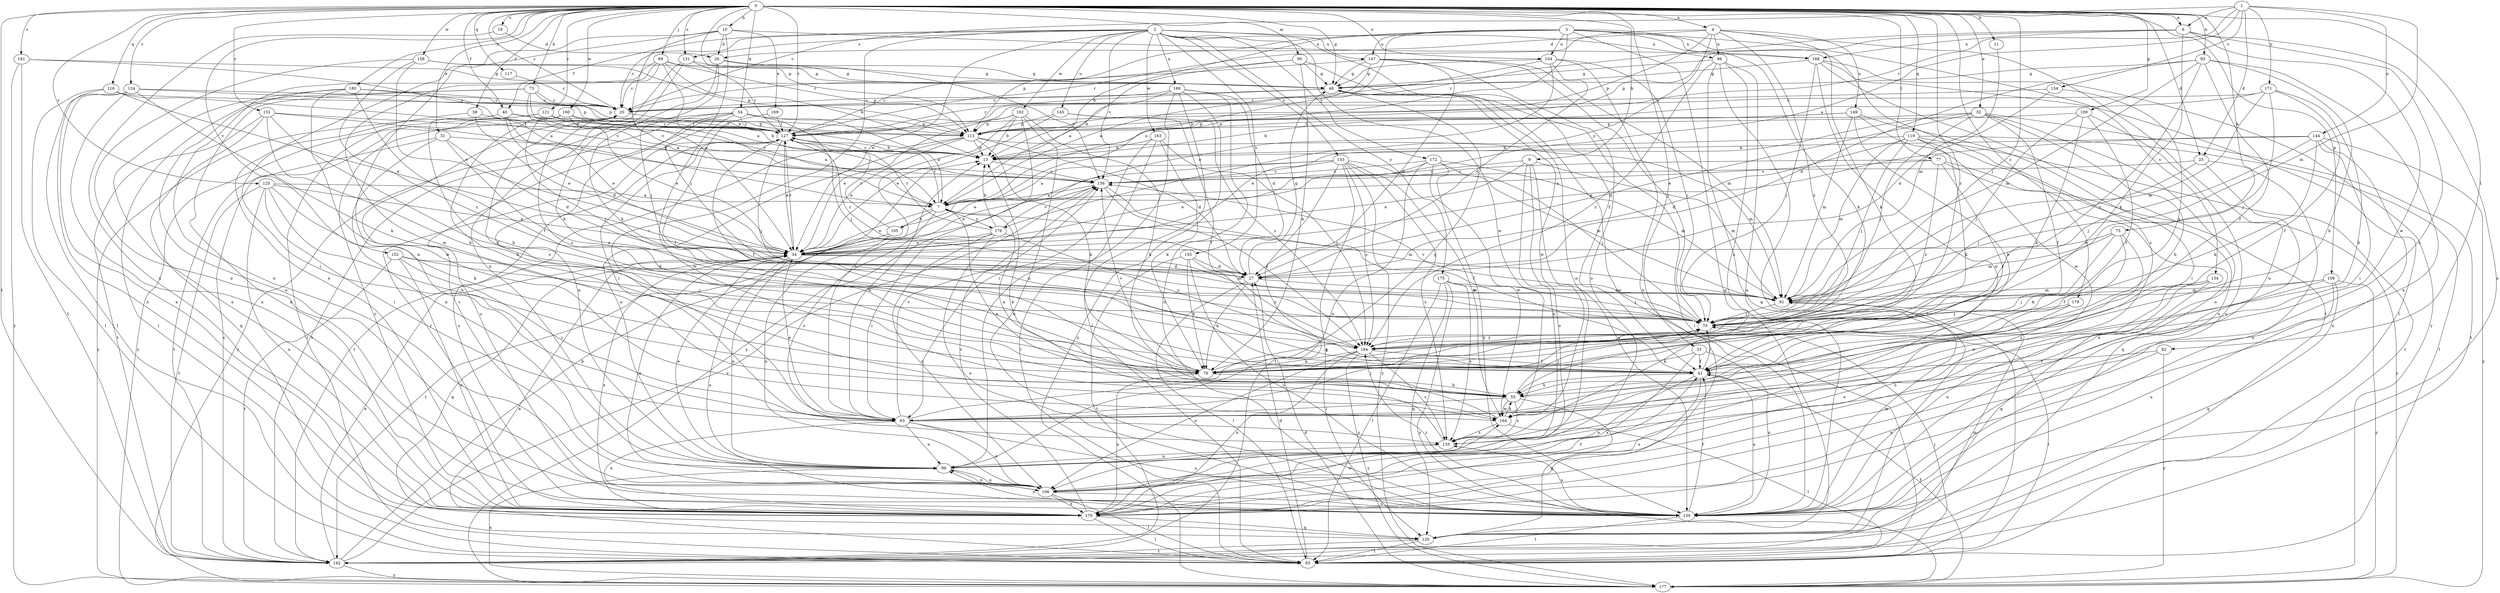 strict digraph  {
0;
1;
2;
3;
4;
6;
7;
9;
10;
11;
13;
19;
20;
25;
26;
27;
31;
32;
33;
34;
38;
40;
41;
48;
54;
55;
63;
69;
70;
73;
75;
76;
77;
82;
83;
90;
91;
93;
96;
99;
104;
105;
106;
108;
109;
113;
116;
117;
119;
120;
121;
124;
125;
127;
131;
133;
134;
135;
142;
144;
145;
147;
149;
150;
151;
152;
154;
155;
156;
158;
160;
162;
163;
164;
166;
168;
169;
170;
171;
172;
175;
176;
177;
178;
180;
181;
184;
0 -> 4  [label=a];
0 -> 6  [label=a];
0 -> 9  [label=b];
0 -> 10  [label=b];
0 -> 11  [label=b];
0 -> 19  [label=c];
0 -> 20  [label=c];
0 -> 25  [label=d];
0 -> 31  [label=e];
0 -> 32  [label=e];
0 -> 33  [label=e];
0 -> 38  [label=f];
0 -> 40  [label=f];
0 -> 48  [label=g];
0 -> 54  [label=h];
0 -> 69  [label=j];
0 -> 70  [label=j];
0 -> 73  [label=k];
0 -> 75  [label=k];
0 -> 77  [label=l];
0 -> 82  [label=l];
0 -> 90  [label=m];
0 -> 93  [label=n];
0 -> 104  [label=o];
0 -> 108  [label=p];
0 -> 109  [label=p];
0 -> 113  [label=p];
0 -> 116  [label=q];
0 -> 117  [label=q];
0 -> 119  [label=q];
0 -> 121  [label=r];
0 -> 124  [label=r];
0 -> 125  [label=r];
0 -> 127  [label=r];
0 -> 131  [label=s];
0 -> 142  [label=t];
0 -> 151  [label=v];
0 -> 152  [label=v];
0 -> 158  [label=w];
0 -> 160  [label=w];
0 -> 178  [label=z];
0 -> 180  [label=z];
0 -> 181  [label=z];
0 -> 184  [label=z];
1 -> 6  [label=a];
1 -> 7  [label=a];
1 -> 20  [label=c];
1 -> 25  [label=d];
1 -> 91  [label=m];
1 -> 127  [label=r];
1 -> 144  [label=u];
1 -> 154  [label=v];
1 -> 171  [label=y];
2 -> 20  [label=c];
2 -> 34  [label=e];
2 -> 40  [label=f];
2 -> 41  [label=f];
2 -> 63  [label=i];
2 -> 96  [label=n];
2 -> 131  [label=s];
2 -> 133  [label=s];
2 -> 145  [label=u];
2 -> 147  [label=u];
2 -> 155  [label=v];
2 -> 156  [label=v];
2 -> 162  [label=w];
2 -> 163  [label=w];
2 -> 164  [label=w];
2 -> 166  [label=x];
2 -> 172  [label=y];
2 -> 175  [label=y];
3 -> 7  [label=a];
3 -> 13  [label=b];
3 -> 76  [label=k];
3 -> 104  [label=o];
3 -> 105  [label=o];
3 -> 113  [label=p];
3 -> 120  [label=q];
3 -> 134  [label=s];
3 -> 135  [label=s];
3 -> 147  [label=u];
3 -> 168  [label=x];
4 -> 26  [label=d];
4 -> 76  [label=k];
4 -> 96  [label=n];
4 -> 113  [label=p];
4 -> 127  [label=r];
4 -> 149  [label=u];
4 -> 150  [label=u];
4 -> 176  [label=y];
4 -> 184  [label=z];
6 -> 76  [label=k];
6 -> 113  [label=p];
6 -> 127  [label=r];
6 -> 135  [label=s];
6 -> 150  [label=u];
6 -> 164  [label=w];
6 -> 168  [label=x];
7 -> 34  [label=e];
7 -> 91  [label=m];
7 -> 105  [label=o];
7 -> 127  [label=r];
7 -> 135  [label=s];
7 -> 176  [label=y];
9 -> 34  [label=e];
9 -> 91  [label=m];
9 -> 99  [label=n];
9 -> 106  [label=o];
9 -> 150  [label=u];
9 -> 156  [label=v];
10 -> 26  [label=d];
10 -> 34  [label=e];
10 -> 70  [label=j];
10 -> 99  [label=n];
10 -> 168  [label=x];
10 -> 169  [label=x];
10 -> 170  [label=x];
11 -> 91  [label=m];
13 -> 127  [label=r];
13 -> 156  [label=v];
19 -> 26  [label=d];
19 -> 170  [label=x];
20 -> 127  [label=r];
25 -> 70  [label=j];
25 -> 150  [label=u];
25 -> 156  [label=v];
25 -> 170  [label=x];
26 -> 48  [label=g];
26 -> 70  [label=j];
26 -> 76  [label=k];
26 -> 156  [label=v];
27 -> 48  [label=g];
27 -> 76  [label=k];
27 -> 83  [label=l];
27 -> 91  [label=m];
27 -> 127  [label=r];
31 -> 13  [label=b];
31 -> 27  [label=d];
31 -> 99  [label=n];
31 -> 142  [label=t];
31 -> 184  [label=z];
32 -> 27  [label=d];
32 -> 34  [label=e];
32 -> 41  [label=f];
32 -> 55  [label=h];
32 -> 70  [label=j];
32 -> 106  [label=o];
32 -> 113  [label=p];
32 -> 142  [label=t];
33 -> 41  [label=f];
33 -> 76  [label=k];
33 -> 150  [label=u];
33 -> 170  [label=x];
34 -> 27  [label=d];
34 -> 91  [label=m];
34 -> 99  [label=n];
34 -> 120  [label=q];
34 -> 127  [label=r];
34 -> 150  [label=u];
34 -> 170  [label=x];
38 -> 34  [label=e];
38 -> 63  [label=i];
38 -> 127  [label=r];
40 -> 27  [label=d];
40 -> 34  [label=e];
40 -> 76  [label=k];
40 -> 113  [label=p];
40 -> 127  [label=r];
41 -> 55  [label=h];
41 -> 70  [label=j];
41 -> 106  [label=o];
41 -> 150  [label=u];
41 -> 170  [label=x];
48 -> 20  [label=c];
48 -> 83  [label=l];
48 -> 99  [label=n];
48 -> 127  [label=r];
48 -> 164  [label=w];
54 -> 7  [label=a];
54 -> 70  [label=j];
54 -> 99  [label=n];
54 -> 113  [label=p];
54 -> 127  [label=r];
54 -> 142  [label=t];
54 -> 150  [label=u];
54 -> 164  [label=w];
54 -> 177  [label=y];
55 -> 7  [label=a];
55 -> 20  [label=c];
55 -> 63  [label=i];
55 -> 70  [label=j];
55 -> 120  [label=q];
55 -> 135  [label=s];
55 -> 164  [label=w];
63 -> 13  [label=b];
63 -> 34  [label=e];
63 -> 48  [label=g];
63 -> 70  [label=j];
63 -> 99  [label=n];
63 -> 106  [label=o];
63 -> 135  [label=s];
63 -> 150  [label=u];
63 -> 156  [label=v];
63 -> 170  [label=x];
69 -> 7  [label=a];
69 -> 13  [label=b];
69 -> 20  [label=c];
69 -> 48  [label=g];
69 -> 106  [label=o];
69 -> 113  [label=p];
69 -> 164  [label=w];
70 -> 83  [label=l];
70 -> 156  [label=v];
70 -> 184  [label=z];
73 -> 7  [label=a];
73 -> 13  [label=b];
73 -> 20  [label=c];
73 -> 83  [label=l];
73 -> 156  [label=v];
73 -> 170  [label=x];
75 -> 34  [label=e];
75 -> 41  [label=f];
75 -> 76  [label=k];
75 -> 91  [label=m];
75 -> 135  [label=s];
76 -> 20  [label=c];
76 -> 55  [label=h];
76 -> 70  [label=j];
76 -> 156  [label=v];
76 -> 170  [label=x];
77 -> 7  [label=a];
77 -> 41  [label=f];
77 -> 120  [label=q];
77 -> 156  [label=v];
77 -> 177  [label=y];
77 -> 184  [label=z];
82 -> 41  [label=f];
82 -> 170  [label=x];
82 -> 177  [label=y];
83 -> 27  [label=d];
83 -> 34  [label=e];
83 -> 70  [label=j];
90 -> 7  [label=a];
90 -> 48  [label=g];
90 -> 76  [label=k];
90 -> 127  [label=r];
90 -> 150  [label=u];
91 -> 70  [label=j];
93 -> 27  [label=d];
93 -> 41  [label=f];
93 -> 48  [label=g];
93 -> 55  [label=h];
93 -> 91  [label=m];
93 -> 170  [label=x];
93 -> 184  [label=z];
96 -> 48  [label=g];
96 -> 83  [label=l];
96 -> 120  [label=q];
96 -> 135  [label=s];
96 -> 150  [label=u];
96 -> 184  [label=z];
99 -> 34  [label=e];
99 -> 106  [label=o];
104 -> 27  [label=d];
104 -> 34  [label=e];
104 -> 48  [label=g];
104 -> 70  [label=j];
104 -> 127  [label=r];
104 -> 170  [label=x];
105 -> 106  [label=o];
105 -> 127  [label=r];
105 -> 142  [label=t];
106 -> 20  [label=c];
106 -> 34  [label=e];
106 -> 83  [label=l];
106 -> 99  [label=n];
106 -> 150  [label=u];
106 -> 170  [label=x];
108 -> 70  [label=j];
108 -> 91  [label=m];
108 -> 120  [label=q];
108 -> 150  [label=u];
108 -> 164  [label=w];
108 -> 177  [label=y];
109 -> 41  [label=f];
109 -> 70  [label=j];
109 -> 76  [label=k];
109 -> 113  [label=p];
109 -> 150  [label=u];
113 -> 13  [label=b];
113 -> 27  [label=d];
113 -> 34  [label=e];
113 -> 76  [label=k];
113 -> 91  [label=m];
113 -> 99  [label=n];
113 -> 142  [label=t];
116 -> 20  [label=c];
116 -> 34  [label=e];
116 -> 83  [label=l];
116 -> 156  [label=v];
116 -> 170  [label=x];
117 -> 20  [label=c];
119 -> 13  [label=b];
119 -> 27  [label=d];
119 -> 63  [label=i];
119 -> 70  [label=j];
119 -> 76  [label=k];
119 -> 83  [label=l];
119 -> 91  [label=m];
119 -> 142  [label=t];
120 -> 83  [label=l];
120 -> 142  [label=t];
121 -> 13  [label=b];
121 -> 70  [label=j];
121 -> 83  [label=l];
121 -> 127  [label=r];
121 -> 156  [label=v];
121 -> 177  [label=y];
124 -> 20  [label=c];
124 -> 76  [label=k];
124 -> 83  [label=l];
124 -> 113  [label=p];
124 -> 150  [label=u];
124 -> 170  [label=x];
125 -> 7  [label=a];
125 -> 34  [label=e];
125 -> 55  [label=h];
125 -> 63  [label=i];
125 -> 76  [label=k];
125 -> 142  [label=t];
125 -> 170  [label=x];
127 -> 13  [label=b];
127 -> 34  [label=e];
127 -> 41  [label=f];
127 -> 63  [label=i];
127 -> 70  [label=j];
127 -> 150  [label=u];
131 -> 48  [label=g];
131 -> 76  [label=k];
131 -> 99  [label=n];
131 -> 127  [label=r];
133 -> 7  [label=a];
133 -> 34  [label=e];
133 -> 91  [label=m];
133 -> 120  [label=q];
133 -> 135  [label=s];
133 -> 142  [label=t];
133 -> 156  [label=v];
133 -> 164  [label=w];
133 -> 177  [label=y];
133 -> 184  [label=z];
134 -> 91  [label=m];
134 -> 106  [label=o];
134 -> 120  [label=q];
134 -> 150  [label=u];
135 -> 13  [label=b];
135 -> 99  [label=n];
142 -> 13  [label=b];
142 -> 20  [label=c];
142 -> 34  [label=e];
142 -> 91  [label=m];
142 -> 156  [label=v];
142 -> 177  [label=y];
144 -> 13  [label=b];
144 -> 34  [label=e];
144 -> 63  [label=i];
144 -> 70  [label=j];
144 -> 76  [label=k];
144 -> 170  [label=x];
144 -> 177  [label=y];
145 -> 34  [label=e];
145 -> 41  [label=f];
145 -> 113  [label=p];
145 -> 184  [label=z];
147 -> 7  [label=a];
147 -> 20  [label=c];
147 -> 27  [label=d];
147 -> 48  [label=g];
147 -> 70  [label=j];
147 -> 91  [label=m];
147 -> 106  [label=o];
149 -> 13  [label=b];
149 -> 55  [label=h];
149 -> 91  [label=m];
149 -> 113  [label=p];
149 -> 150  [label=u];
149 -> 164  [label=w];
150 -> 41  [label=f];
150 -> 83  [label=l];
150 -> 91  [label=m];
150 -> 99  [label=n];
150 -> 135  [label=s];
150 -> 184  [label=z];
151 -> 41  [label=f];
151 -> 76  [label=k];
151 -> 120  [label=q];
151 -> 127  [label=r];
151 -> 142  [label=t];
151 -> 156  [label=v];
152 -> 27  [label=d];
152 -> 63  [label=i];
152 -> 70  [label=j];
152 -> 142  [label=t];
152 -> 170  [label=x];
154 -> 20  [label=c];
154 -> 27  [label=d];
154 -> 184  [label=z];
155 -> 27  [label=d];
155 -> 76  [label=k];
155 -> 142  [label=t];
155 -> 150  [label=u];
155 -> 184  [label=z];
156 -> 7  [label=a];
156 -> 34  [label=e];
156 -> 41  [label=f];
156 -> 184  [label=z];
158 -> 34  [label=e];
158 -> 48  [label=g];
158 -> 106  [label=o];
158 -> 113  [label=p];
158 -> 184  [label=z];
160 -> 7  [label=a];
160 -> 34  [label=e];
160 -> 55  [label=h];
160 -> 127  [label=r];
160 -> 177  [label=y];
162 -> 13  [label=b];
162 -> 34  [label=e];
162 -> 55  [label=h];
162 -> 63  [label=i];
162 -> 113  [label=p];
162 -> 150  [label=u];
162 -> 177  [label=y];
163 -> 13  [label=b];
163 -> 63  [label=i];
163 -> 76  [label=k];
163 -> 83  [label=l];
163 -> 184  [label=z];
164 -> 7  [label=a];
164 -> 55  [label=h];
164 -> 83  [label=l];
164 -> 135  [label=s];
166 -> 13  [label=b];
166 -> 20  [label=c];
166 -> 27  [label=d];
166 -> 83  [label=l];
166 -> 99  [label=n];
166 -> 150  [label=u];
166 -> 177  [label=y];
168 -> 48  [label=g];
168 -> 70  [label=j];
168 -> 83  [label=l];
168 -> 99  [label=n];
168 -> 142  [label=t];
168 -> 177  [label=y];
169 -> 41  [label=f];
169 -> 127  [label=r];
170 -> 20  [label=c];
170 -> 41  [label=f];
170 -> 83  [label=l];
170 -> 120  [label=q];
170 -> 127  [label=r];
170 -> 156  [label=v];
170 -> 164  [label=w];
171 -> 13  [label=b];
171 -> 20  [label=c];
171 -> 41  [label=f];
171 -> 55  [label=h];
171 -> 70  [label=j];
171 -> 91  [label=m];
172 -> 34  [label=e];
172 -> 70  [label=j];
172 -> 91  [label=m];
172 -> 99  [label=n];
172 -> 150  [label=u];
172 -> 156  [label=v];
172 -> 164  [label=w];
175 -> 70  [label=j];
175 -> 83  [label=l];
175 -> 91  [label=m];
175 -> 120  [label=q];
175 -> 135  [label=s];
175 -> 177  [label=y];
176 -> 13  [label=b];
176 -> 34  [label=e];
176 -> 63  [label=i];
176 -> 106  [label=o];
176 -> 127  [label=r];
176 -> 150  [label=u];
176 -> 156  [label=v];
176 -> 184  [label=z];
177 -> 27  [label=d];
177 -> 41  [label=f];
177 -> 99  [label=n];
178 -> 63  [label=i];
178 -> 70  [label=j];
178 -> 106  [label=o];
180 -> 20  [label=c];
180 -> 41  [label=f];
180 -> 106  [label=o];
180 -> 113  [label=p];
180 -> 164  [label=w];
180 -> 170  [label=x];
181 -> 7  [label=a];
181 -> 48  [label=g];
181 -> 142  [label=t];
181 -> 177  [label=y];
184 -> 41  [label=f];
184 -> 76  [label=k];
184 -> 106  [label=o];
184 -> 135  [label=s];
184 -> 170  [label=x];
184 -> 177  [label=y];
}

